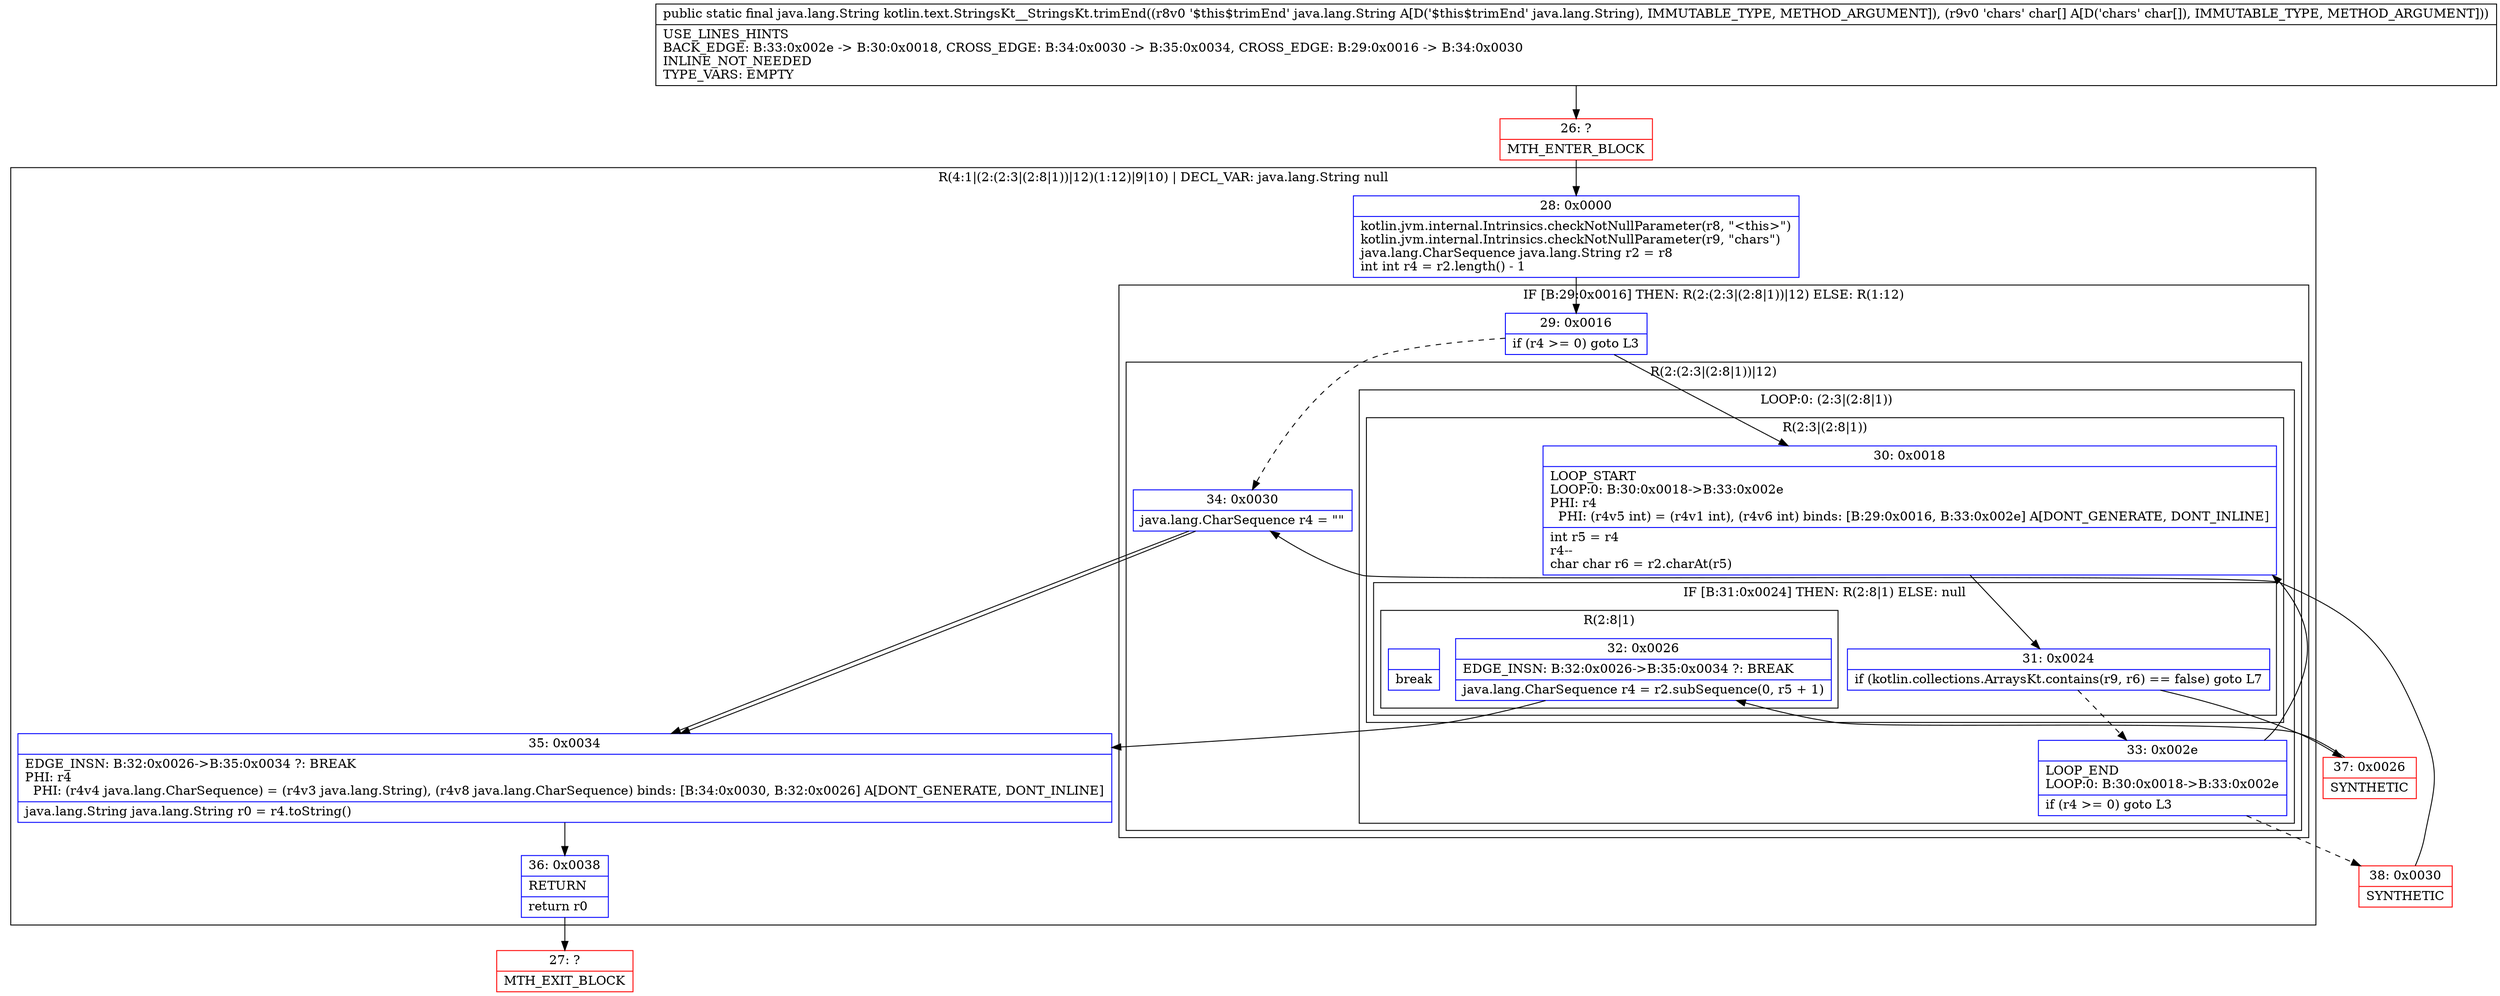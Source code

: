 digraph "CFG forkotlin.text.StringsKt__StringsKt.trimEnd(Ljava\/lang\/String;[C)Ljava\/lang\/String;" {
subgraph cluster_Region_223499260 {
label = "R(4:1|(2:(2:3|(2:8|1))|12)(1:12)|9|10) | DECL_VAR: java.lang.String null\l";
node [shape=record,color=blue];
Node_28 [shape=record,label="{28\:\ 0x0000|kotlin.jvm.internal.Intrinsics.checkNotNullParameter(r8, \"\<this\>\")\lkotlin.jvm.internal.Intrinsics.checkNotNullParameter(r9, \"chars\")\ljava.lang.CharSequence java.lang.String r2 = r8\lint int r4 = r2.length() \- 1\l}"];
subgraph cluster_IfRegion_2013270695 {
label = "IF [B:29:0x0016] THEN: R(2:(2:3|(2:8|1))|12) ELSE: R(1:12)";
node [shape=record,color=blue];
Node_29 [shape=record,label="{29\:\ 0x0016|if (r4 \>= 0) goto L3\l}"];
subgraph cluster_Region_1393124326 {
label = "R(2:(2:3|(2:8|1))|12)";
node [shape=record,color=blue];
subgraph cluster_LoopRegion_1733456872 {
label = "LOOP:0: (2:3|(2:8|1))";
node [shape=record,color=blue];
Node_33 [shape=record,label="{33\:\ 0x002e|LOOP_END\lLOOP:0: B:30:0x0018\-\>B:33:0x002e\l|if (r4 \>= 0) goto L3\l}"];
subgraph cluster_Region_708037527 {
label = "R(2:3|(2:8|1))";
node [shape=record,color=blue];
Node_30 [shape=record,label="{30\:\ 0x0018|LOOP_START\lLOOP:0: B:30:0x0018\-\>B:33:0x002e\lPHI: r4 \l  PHI: (r4v5 int) = (r4v1 int), (r4v6 int) binds: [B:29:0x0016, B:33:0x002e] A[DONT_GENERATE, DONT_INLINE]\l|int r5 = r4\lr4\-\-\lchar char r6 = r2.charAt(r5)\l}"];
subgraph cluster_IfRegion_2077420479 {
label = "IF [B:31:0x0024] THEN: R(2:8|1) ELSE: null";
node [shape=record,color=blue];
Node_31 [shape=record,label="{31\:\ 0x0024|if (kotlin.collections.ArraysKt.contains(r9, r6) == false) goto L7\l}"];
subgraph cluster_Region_545133337 {
label = "R(2:8|1)";
node [shape=record,color=blue];
Node_32 [shape=record,label="{32\:\ 0x0026|EDGE_INSN: B:32:0x0026\-\>B:35:0x0034 ?: BREAK  \l|java.lang.CharSequence r4 = r2.subSequence(0, r5 + 1)\l}"];
Node_InsnContainer_505563545 [shape=record,label="{|break\l}"];
}
}
}
}
Node_34 [shape=record,label="{34\:\ 0x0030|java.lang.CharSequence r4 = \"\"\l}"];
}
subgraph cluster_Region_62870597 {
label = "R(1:12)";
node [shape=record,color=blue];
Node_34 [shape=record,label="{34\:\ 0x0030|java.lang.CharSequence r4 = \"\"\l}"];
}
}
Node_35 [shape=record,label="{35\:\ 0x0034|EDGE_INSN: B:32:0x0026\-\>B:35:0x0034 ?: BREAK  \lPHI: r4 \l  PHI: (r4v4 java.lang.CharSequence) = (r4v3 java.lang.String), (r4v8 java.lang.CharSequence) binds: [B:34:0x0030, B:32:0x0026] A[DONT_GENERATE, DONT_INLINE]\l|java.lang.String java.lang.String r0 = r4.toString()\l}"];
Node_36 [shape=record,label="{36\:\ 0x0038|RETURN\l|return r0\l}"];
}
Node_26 [shape=record,color=red,label="{26\:\ ?|MTH_ENTER_BLOCK\l}"];
Node_38 [shape=record,color=red,label="{38\:\ 0x0030|SYNTHETIC\l}"];
Node_37 [shape=record,color=red,label="{37\:\ 0x0026|SYNTHETIC\l}"];
Node_27 [shape=record,color=red,label="{27\:\ ?|MTH_EXIT_BLOCK\l}"];
MethodNode[shape=record,label="{public static final java.lang.String kotlin.text.StringsKt__StringsKt.trimEnd((r8v0 '$this$trimEnd' java.lang.String A[D('$this$trimEnd' java.lang.String), IMMUTABLE_TYPE, METHOD_ARGUMENT]), (r9v0 'chars' char[] A[D('chars' char[]), IMMUTABLE_TYPE, METHOD_ARGUMENT]))  | USE_LINES_HINTS\lBACK_EDGE: B:33:0x002e \-\> B:30:0x0018, CROSS_EDGE: B:34:0x0030 \-\> B:35:0x0034, CROSS_EDGE: B:29:0x0016 \-\> B:34:0x0030\lINLINE_NOT_NEEDED\lTYPE_VARS: EMPTY\l}"];
MethodNode -> Node_26;Node_28 -> Node_29;
Node_29 -> Node_30;
Node_29 -> Node_34[style=dashed];
Node_33 -> Node_30;
Node_33 -> Node_38[style=dashed];
Node_30 -> Node_31;
Node_31 -> Node_33[style=dashed];
Node_31 -> Node_37;
Node_32 -> Node_35;
Node_34 -> Node_35;
Node_34 -> Node_35;
Node_35 -> Node_36;
Node_36 -> Node_27;
Node_26 -> Node_28;
Node_38 -> Node_34;
Node_37 -> Node_32;
}

